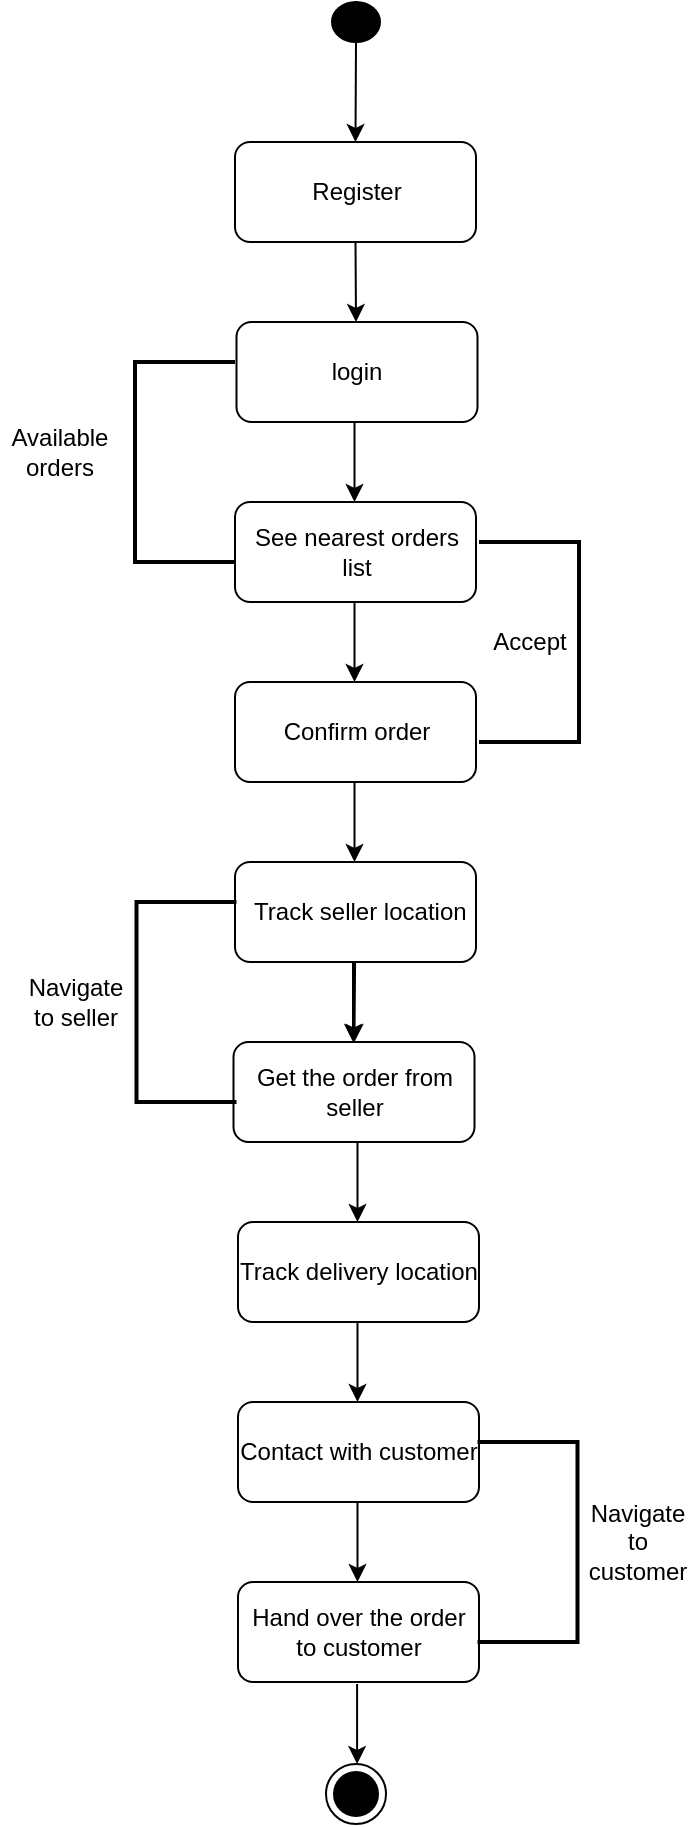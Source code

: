 <mxfile>
    <diagram id="--CNVu8V6znJAF7lpBHV" name="delivery man">
        <mxGraphModel dx="1002" dy="563" grid="1" gridSize="10" guides="1" tooltips="1" connect="1" arrows="1" fold="1" page="1" pageScale="1" pageWidth="850" pageHeight="1100" background="#ffffff" math="0" shadow="0">
            <root>
                <mxCell id="0"/>
                <mxCell id="1" parent="0"/>
                <mxCell id="6deZ3fIJYRyfRD5Ks5jG-1" value="" style="ellipse;fillColor=strokeColor;html=1;" parent="1" vertex="1">
                    <mxGeometry x="386" y="80" width="24" height="20" as="geometry"/>
                </mxCell>
                <mxCell id="6deZ3fIJYRyfRD5Ks5jG-2" value="Register" style="rounded=1;whiteSpace=wrap;html=1;" parent="1" vertex="1">
                    <mxGeometry x="337.5" y="150" width="120.5" height="50" as="geometry"/>
                </mxCell>
                <mxCell id="6deZ3fIJYRyfRD5Ks5jG-3" value="" style="endArrow=classic;html=1;exitX=0.5;exitY=1;exitDx=0;exitDy=0;" parent="1" source="6deZ3fIJYRyfRD5Ks5jG-2" edge="1">
                    <mxGeometry width="50" height="50" relative="1" as="geometry">
                        <mxPoint x="400" y="240" as="sourcePoint"/>
                        <mxPoint x="398" y="240" as="targetPoint"/>
                    </mxGeometry>
                </mxCell>
                <mxCell id="6deZ3fIJYRyfRD5Ks5jG-4" value="" style="endArrow=classic;html=1;exitX=0.5;exitY=1;exitDx=0;exitDy=0;entryX=0.5;entryY=0;entryDx=0;entryDy=0;" parent="1" source="6deZ3fIJYRyfRD5Ks5jG-1" target="6deZ3fIJYRyfRD5Ks5jG-2" edge="1">
                    <mxGeometry width="50" height="50" relative="1" as="geometry">
                        <mxPoint x="400" y="240" as="sourcePoint"/>
                        <mxPoint x="450" y="190" as="targetPoint"/>
                    </mxGeometry>
                </mxCell>
                <mxCell id="6deZ3fIJYRyfRD5Ks5jG-5" value="login" style="rounded=1;whiteSpace=wrap;html=1;" parent="1" vertex="1">
                    <mxGeometry x="338.25" y="240" width="120.5" height="50" as="geometry"/>
                </mxCell>
                <mxCell id="6deZ3fIJYRyfRD5Ks5jG-6" value="" style="endArrow=classic;html=1;exitX=0.5;exitY=1;exitDx=0;exitDy=0;" parent="1" edge="1">
                    <mxGeometry width="50" height="50" relative="1" as="geometry">
                        <mxPoint x="397.25" y="290" as="sourcePoint"/>
                        <mxPoint x="397.25" y="330" as="targetPoint"/>
                    </mxGeometry>
                </mxCell>
                <mxCell id="6deZ3fIJYRyfRD5Ks5jG-7" value="" style="endArrow=classic;html=1;exitX=0.5;exitY=1;exitDx=0;exitDy=0;" parent="1" edge="1">
                    <mxGeometry width="50" height="50" relative="1" as="geometry">
                        <mxPoint x="397.25" y="380" as="sourcePoint"/>
                        <mxPoint x="397.25" y="420" as="targetPoint"/>
                    </mxGeometry>
                </mxCell>
                <mxCell id="6deZ3fIJYRyfRD5Ks5jG-8" value="See nearest orders list" style="rounded=1;whiteSpace=wrap;html=1;" parent="1" vertex="1">
                    <mxGeometry x="337.5" y="330" width="120.5" height="50" as="geometry"/>
                </mxCell>
                <mxCell id="6deZ3fIJYRyfRD5Ks5jG-9" value="Confirm order" style="rounded=1;whiteSpace=wrap;html=1;" parent="1" vertex="1">
                    <mxGeometry x="337.5" y="420" width="120.5" height="50" as="geometry"/>
                </mxCell>
                <mxCell id="6deZ3fIJYRyfRD5Ks5jG-10" value="" style="endArrow=classic;html=1;exitX=0.5;exitY=1;exitDx=0;exitDy=0;" parent="1" edge="1">
                    <mxGeometry width="50" height="50" relative="1" as="geometry">
                        <mxPoint x="397.25" y="470" as="sourcePoint"/>
                        <mxPoint x="397.25" y="510" as="targetPoint"/>
                    </mxGeometry>
                </mxCell>
                <mxCell id="6deZ3fIJYRyfRD5Ks5jG-11" value="" style="edgeStyle=none;html=1;" parent="1" source="6deZ3fIJYRyfRD5Ks5jG-12" target="6deZ3fIJYRyfRD5Ks5jG-14" edge="1">
                    <mxGeometry relative="1" as="geometry"/>
                </mxCell>
                <mxCell id="6deZ3fIJYRyfRD5Ks5jG-12" value="&lt;span style=&quot;color: rgb(0, 0, 0);&quot;&gt;&amp;nbsp;Track seller location&lt;/span&gt;" style="rounded=1;whiteSpace=wrap;html=1;" parent="1" vertex="1">
                    <mxGeometry x="337.5" y="510" width="120.5" height="50" as="geometry"/>
                </mxCell>
                <mxCell id="6deZ3fIJYRyfRD5Ks5jG-13" value="" style="endArrow=classic;html=1;exitX=0.5;exitY=1;exitDx=0;exitDy=0;" parent="1" edge="1">
                    <mxGeometry width="50" height="50" relative="1" as="geometry">
                        <mxPoint x="396.5" y="560" as="sourcePoint"/>
                        <mxPoint x="396.5" y="600" as="targetPoint"/>
                    </mxGeometry>
                </mxCell>
                <mxCell id="6deZ3fIJYRyfRD5Ks5jG-14" value="Get the order from seller" style="rounded=1;whiteSpace=wrap;html=1;" parent="1" vertex="1">
                    <mxGeometry x="336.75" y="600" width="120.5" height="50" as="geometry"/>
                </mxCell>
                <mxCell id="6deZ3fIJYRyfRD5Ks5jG-15" value="" style="endArrow=classic;html=1;exitX=0.5;exitY=1;exitDx=0;exitDy=0;" parent="1" edge="1">
                    <mxGeometry width="50" height="50" relative="1" as="geometry">
                        <mxPoint x="398.75" y="650" as="sourcePoint"/>
                        <mxPoint x="398.75" y="690" as="targetPoint"/>
                    </mxGeometry>
                </mxCell>
                <mxCell id="6deZ3fIJYRyfRD5Ks5jG-16" value="" style="endArrow=classic;html=1;exitX=0.5;exitY=1;exitDx=0;exitDy=0;" parent="1" edge="1">
                    <mxGeometry width="50" height="50" relative="1" as="geometry">
                        <mxPoint x="398.75" y="740" as="sourcePoint"/>
                        <mxPoint x="398.75" y="780" as="targetPoint"/>
                    </mxGeometry>
                </mxCell>
                <mxCell id="6deZ3fIJYRyfRD5Ks5jG-17" value="Track delivery location" style="rounded=1;whiteSpace=wrap;html=1;" parent="1" vertex="1">
                    <mxGeometry x="339" y="690" width="120.5" height="50" as="geometry"/>
                </mxCell>
                <mxCell id="6deZ3fIJYRyfRD5Ks5jG-18" value="Contact with customer" style="rounded=1;whiteSpace=wrap;html=1;" parent="1" vertex="1">
                    <mxGeometry x="339" y="780" width="120.5" height="50" as="geometry"/>
                </mxCell>
                <mxCell id="6deZ3fIJYRyfRD5Ks5jG-19" value="" style="endArrow=classic;html=1;exitX=0.5;exitY=1;exitDx=0;exitDy=0;" parent="1" edge="1">
                    <mxGeometry width="50" height="50" relative="1" as="geometry">
                        <mxPoint x="398.75" y="830" as="sourcePoint"/>
                        <mxPoint x="398.75" y="870" as="targetPoint"/>
                    </mxGeometry>
                </mxCell>
                <mxCell id="6deZ3fIJYRyfRD5Ks5jG-20" value="Hand over the order to customer" style="rounded=1;whiteSpace=wrap;html=1;" parent="1" vertex="1">
                    <mxGeometry x="339" y="870" width="120.5" height="50" as="geometry"/>
                </mxCell>
                <mxCell id="6deZ3fIJYRyfRD5Ks5jG-21" value="" style="endArrow=classic;html=1;exitX=0.5;exitY=1;exitDx=0;exitDy=0;" parent="1" edge="1">
                    <mxGeometry width="50" height="50" relative="1" as="geometry">
                        <mxPoint x="398.54" y="921" as="sourcePoint"/>
                        <mxPoint x="398.54" y="961" as="targetPoint"/>
                    </mxGeometry>
                </mxCell>
                <mxCell id="6deZ3fIJYRyfRD5Ks5jG-22" value="" style="ellipse;html=1;shape=endState;fillColor=strokeColor;" parent="1" vertex="1">
                    <mxGeometry x="383" y="961" width="30" height="30" as="geometry"/>
                </mxCell>
                <mxCell id="6jf6NecJkp56_1jAyYZD-1" value="" style="strokeWidth=2;html=1;shape=mxgraph.flowchart.annotation_1;align=left;pointerEvents=1;" parent="1" vertex="1">
                    <mxGeometry x="288.25" y="530" width="50" height="100" as="geometry"/>
                </mxCell>
                <mxCell id="6jf6NecJkp56_1jAyYZD-2" value="Available orders" style="text;strokeColor=none;align=center;fillColor=none;html=1;verticalAlign=middle;whiteSpace=wrap;rounded=0;" parent="1" vertex="1">
                    <mxGeometry x="220" y="290" width="60" height="30" as="geometry"/>
                </mxCell>
                <mxCell id="6jf6NecJkp56_1jAyYZD-3" value="" style="strokeWidth=2;html=1;shape=mxgraph.flowchart.annotation_1;align=left;pointerEvents=1;rotation=-180;" parent="1" vertex="1">
                    <mxGeometry x="459.5" y="350" width="50" height="100" as="geometry"/>
                </mxCell>
                <mxCell id="6jf6NecJkp56_1jAyYZD-4" value="Accept" style="text;strokeColor=none;align=center;fillColor=none;html=1;verticalAlign=middle;whiteSpace=wrap;rounded=0;" parent="1" vertex="1">
                    <mxGeometry x="454.5" y="385" width="60" height="30" as="geometry"/>
                </mxCell>
                <mxCell id="6jf6NecJkp56_1jAyYZD-5" value="" style="strokeWidth=2;html=1;shape=mxgraph.flowchart.annotation_1;align=left;pointerEvents=1;" parent="1" vertex="1">
                    <mxGeometry x="287.5" y="260" width="50" height="100" as="geometry"/>
                </mxCell>
                <mxCell id="6jf6NecJkp56_1jAyYZD-6" value="Navigate to seller" style="text;strokeColor=none;align=center;fillColor=none;html=1;verticalAlign=middle;whiteSpace=wrap;rounded=0;" parent="1" vertex="1">
                    <mxGeometry x="228.25" y="565" width="60" height="30" as="geometry"/>
                </mxCell>
                <mxCell id="6jf6NecJkp56_1jAyYZD-7" value="" style="strokeWidth=2;html=1;shape=mxgraph.flowchart.annotation_1;align=left;pointerEvents=1;rotation=-180;" parent="1" vertex="1">
                    <mxGeometry x="458.75" y="800" width="50" height="100" as="geometry"/>
                </mxCell>
                <mxCell id="6jf6NecJkp56_1jAyYZD-8" value="Navigate to customer" style="text;strokeColor=none;align=center;fillColor=none;html=1;verticalAlign=middle;whiteSpace=wrap;rounded=0;" parent="1" vertex="1">
                    <mxGeometry x="508.75" y="835" width="60" height="30" as="geometry"/>
                </mxCell>
            </root>
        </mxGraphModel>
    </diagram>
    <diagram id="UDNLhVyGSl6YiMXDiPX3" name="seller">
        <mxGraphModel dx="1002" dy="563" grid="1" gridSize="10" guides="1" tooltips="1" connect="1" arrows="1" fold="1" page="1" pageScale="1" pageWidth="850" pageHeight="1100" background="#FFFFFF" math="0" shadow="0">
            <root>
                <mxCell id="0"/>
                <mxCell id="1" parent="0"/>
                <mxCell id="IFtQdkKB1h_z0gip7j4c-1" value="" style="ellipse;fillColor=strokeColor;html=1;" parent="1" vertex="1">
                    <mxGeometry x="386" y="80" width="24" height="20" as="geometry"/>
                </mxCell>
                <mxCell id="IFtQdkKB1h_z0gip7j4c-2" value="Register" style="rounded=1;whiteSpace=wrap;html=1;" parent="1" vertex="1">
                    <mxGeometry x="337.5" y="150" width="120.5" height="50" as="geometry"/>
                </mxCell>
                <mxCell id="IFtQdkKB1h_z0gip7j4c-3" value="" style="endArrow=classic;html=1;exitX=0.5;exitY=1;exitDx=0;exitDy=0;" parent="1" source="IFtQdkKB1h_z0gip7j4c-2" edge="1">
                    <mxGeometry width="50" height="50" relative="1" as="geometry">
                        <mxPoint x="400" y="240" as="sourcePoint"/>
                        <mxPoint x="398" y="240" as="targetPoint"/>
                    </mxGeometry>
                </mxCell>
                <mxCell id="IFtQdkKB1h_z0gip7j4c-4" value="" style="endArrow=classic;html=1;exitX=0.5;exitY=1;exitDx=0;exitDy=0;entryX=0.5;entryY=0;entryDx=0;entryDy=0;" parent="1" source="IFtQdkKB1h_z0gip7j4c-1" target="IFtQdkKB1h_z0gip7j4c-2" edge="1">
                    <mxGeometry width="50" height="50" relative="1" as="geometry">
                        <mxPoint x="400" y="240" as="sourcePoint"/>
                        <mxPoint x="450" y="190" as="targetPoint"/>
                    </mxGeometry>
                </mxCell>
                <mxCell id="IFtQdkKB1h_z0gip7j4c-5" value="login" style="rounded=1;whiteSpace=wrap;html=1;" parent="1" vertex="1">
                    <mxGeometry x="338.25" y="240" width="120.5" height="50" as="geometry"/>
                </mxCell>
                <mxCell id="IFtQdkKB1h_z0gip7j4c-6" value="" style="endArrow=classic;html=1;exitX=0.5;exitY=1;exitDx=0;exitDy=0;" parent="1" edge="1">
                    <mxGeometry width="50" height="50" relative="1" as="geometry">
                        <mxPoint x="397.25" y="290" as="sourcePoint"/>
                        <mxPoint x="397.25" y="330" as="targetPoint"/>
                    </mxGeometry>
                </mxCell>
                <mxCell id="IFtQdkKB1h_z0gip7j4c-7" value="" style="endArrow=classic;html=1;exitX=0.5;exitY=1;exitDx=0;exitDy=0;" parent="1" edge="1">
                    <mxGeometry width="50" height="50" relative="1" as="geometry">
                        <mxPoint x="397.25" y="380" as="sourcePoint"/>
                        <mxPoint x="397.25" y="420" as="targetPoint"/>
                    </mxGeometry>
                </mxCell>
                <mxCell id="IFtQdkKB1h_z0gip7j4c-8" value="Add Account Details" style="rounded=1;whiteSpace=wrap;html=1;" parent="1" vertex="1">
                    <mxGeometry x="337.5" y="330" width="120.5" height="50" as="geometry"/>
                </mxCell>
                <mxCell id="IFtQdkKB1h_z0gip7j4c-9" value="Food Listing" style="rounded=1;whiteSpace=wrap;html=1;" parent="1" vertex="1">
                    <mxGeometry x="337.5" y="420" width="120.5" height="50" as="geometry"/>
                </mxCell>
                <mxCell id="IFtQdkKB1h_z0gip7j4c-10" value="" style="endArrow=classic;html=1;exitX=0.5;exitY=1;exitDx=0;exitDy=0;" parent="1" edge="1">
                    <mxGeometry width="50" height="50" relative="1" as="geometry">
                        <mxPoint x="397.25" y="470" as="sourcePoint"/>
                        <mxPoint x="397.25" y="510" as="targetPoint"/>
                    </mxGeometry>
                </mxCell>
                <mxCell id="IFtQdkKB1h_z0gip7j4c-11" value="" style="edgeStyle=none;html=1;" parent="1" source="IFtQdkKB1h_z0gip7j4c-12" target="IFtQdkKB1h_z0gip7j4c-14" edge="1">
                    <mxGeometry relative="1" as="geometry"/>
                </mxCell>
                <mxCell id="IFtQdkKB1h_z0gip7j4c-12" value="Receive orders" style="rounded=1;whiteSpace=wrap;html=1;" parent="1" vertex="1">
                    <mxGeometry x="337.5" y="510" width="120.5" height="50" as="geometry"/>
                </mxCell>
                <mxCell id="IFtQdkKB1h_z0gip7j4c-13" value="" style="endArrow=classic;html=1;exitX=0.5;exitY=1;exitDx=0;exitDy=0;" parent="1" edge="1">
                    <mxGeometry width="50" height="50" relative="1" as="geometry">
                        <mxPoint x="396.5" y="560" as="sourcePoint"/>
                        <mxPoint x="396.5" y="600" as="targetPoint"/>
                    </mxGeometry>
                </mxCell>
                <mxCell id="IFtQdkKB1h_z0gip7j4c-14" value="check availability" style="rounded=1;whiteSpace=wrap;html=1;" parent="1" vertex="1">
                    <mxGeometry x="336.75" y="600" width="120.5" height="50" as="geometry"/>
                </mxCell>
                <mxCell id="IFtQdkKB1h_z0gip7j4c-24" value="" style="endArrow=classic;html=1;exitX=0.5;exitY=1;exitDx=0;exitDy=0;" parent="1" edge="1">
                    <mxGeometry width="50" height="50" relative="1" as="geometry">
                        <mxPoint x="398.75" y="650" as="sourcePoint"/>
                        <mxPoint x="398.75" y="690" as="targetPoint"/>
                    </mxGeometry>
                </mxCell>
                <mxCell id="IFtQdkKB1h_z0gip7j4c-25" value="" style="endArrow=classic;html=1;exitX=0.5;exitY=1;exitDx=0;exitDy=0;" parent="1" edge="1">
                    <mxGeometry width="50" height="50" relative="1" as="geometry">
                        <mxPoint x="398.75" y="740" as="sourcePoint"/>
                        <mxPoint x="398.75" y="780" as="targetPoint"/>
                    </mxGeometry>
                </mxCell>
                <mxCell id="IFtQdkKB1h_z0gip7j4c-26" value="manage the orders" style="rounded=1;whiteSpace=wrap;html=1;" parent="1" vertex="1">
                    <mxGeometry x="339" y="690" width="120.5" height="50" as="geometry"/>
                </mxCell>
                <mxCell id="IFtQdkKB1h_z0gip7j4c-27" value="contact with delivery man" style="rounded=1;whiteSpace=wrap;html=1;" parent="1" vertex="1">
                    <mxGeometry x="339" y="780" width="120.5" height="50" as="geometry"/>
                </mxCell>
                <mxCell id="IFtQdkKB1h_z0gip7j4c-28" value="" style="endArrow=classic;html=1;exitX=0.5;exitY=1;exitDx=0;exitDy=0;" parent="1" edge="1">
                    <mxGeometry width="50" height="50" relative="1" as="geometry">
                        <mxPoint x="398.75" y="830" as="sourcePoint"/>
                        <mxPoint x="398.75" y="870" as="targetPoint"/>
                    </mxGeometry>
                </mxCell>
                <mxCell id="IFtQdkKB1h_z0gip7j4c-29" value="hand over the orders to delivery man" style="rounded=1;whiteSpace=wrap;html=1;" parent="1" vertex="1">
                    <mxGeometry x="339" y="870" width="120.5" height="50" as="geometry"/>
                </mxCell>
                <mxCell id="IFtQdkKB1h_z0gip7j4c-34" value="" style="endArrow=classic;html=1;exitX=0.5;exitY=1;exitDx=0;exitDy=0;" parent="1" edge="1">
                    <mxGeometry width="50" height="50" relative="1" as="geometry">
                        <mxPoint x="398.54" y="921" as="sourcePoint"/>
                        <mxPoint x="398.54" y="961" as="targetPoint"/>
                    </mxGeometry>
                </mxCell>
                <mxCell id="IFtQdkKB1h_z0gip7j4c-35" value="" style="ellipse;html=1;shape=endState;fillColor=strokeColor;" parent="1" vertex="1">
                    <mxGeometry x="383" y="961" width="30" height="30" as="geometry"/>
                </mxCell>
                <mxCell id="rYMLBhuFpB5HTH4mySom-1" value="" style="strokeWidth=2;html=1;shape=mxgraph.flowchart.annotation_1;align=left;pointerEvents=1;rotation=-180;" parent="1" vertex="1">
                    <mxGeometry x="459.5" y="260" width="50" height="100" as="geometry"/>
                </mxCell>
                <mxCell id="rYMLBhuFpB5HTH4mySom-2" value="add bank or account info&amp;nbsp;" style="text;strokeColor=none;align=center;fillColor=none;html=1;verticalAlign=middle;whiteSpace=wrap;rounded=0;" parent="1" vertex="1">
                    <mxGeometry x="490" y="297.5" width="64" height="25" as="geometry"/>
                </mxCell>
                <mxCell id="rYMLBhuFpB5HTH4mySom-3" value="" style="strokeWidth=2;html=1;shape=mxgraph.flowchart.annotation_1;align=left;pointerEvents=1;rotation=-180;" parent="1" vertex="1">
                    <mxGeometry x="457.25" y="450" width="50" height="90" as="geometry"/>
                </mxCell>
                <mxCell id="rYMLBhuFpB5HTH4mySom-4" value="wait for orders" style="text;strokeColor=none;align=center;fillColor=none;html=1;verticalAlign=middle;whiteSpace=wrap;rounded=0;" parent="1" vertex="1">
                    <mxGeometry x="480" y="480" width="60" height="30" as="geometry"/>
                </mxCell>
                <mxCell id="rYMLBhuFpB5HTH4mySom-5" value="" style="strokeWidth=2;html=1;shape=mxgraph.flowchart.annotation_1;align=left;pointerEvents=1;rotation=0;" parent="1" vertex="1">
                    <mxGeometry x="286.75" y="610" width="50" height="30" as="geometry"/>
                </mxCell>
                <mxCell id="rYMLBhuFpB5HTH4mySom-6" value="accept / reject" style="text;strokeColor=none;align=center;fillColor=none;html=1;verticalAlign=middle;whiteSpace=wrap;rounded=0;" parent="1" vertex="1">
                    <mxGeometry x="220" y="610" width="60" height="30" as="geometry"/>
                </mxCell>
            </root>
        </mxGraphModel>
    </diagram>
    <diagram id="ozHWxUXEXkE95ZNMglw3" name="users">
        <mxGraphModel dx="1002" dy="563" grid="1" gridSize="10" guides="1" tooltips="1" connect="1" arrows="1" fold="1" page="1" pageScale="1" pageWidth="850" pageHeight="1100" background="#ffffff" math="0" shadow="0">
            <root>
                <mxCell id="0"/>
                <mxCell id="1" parent="0"/>
                <mxCell id="2" value="" style="ellipse;fillColor=strokeColor;html=1;" parent="1" vertex="1">
                    <mxGeometry x="386" y="80" width="24" height="20" as="geometry"/>
                </mxCell>
                <mxCell id="4" value="Register" style="rounded=1;whiteSpace=wrap;html=1;" parent="1" vertex="1">
                    <mxGeometry x="337.5" y="150" width="120.5" height="50" as="geometry"/>
                </mxCell>
                <mxCell id="6" value="" style="endArrow=classic;html=1;exitX=0.5;exitY=1;exitDx=0;exitDy=0;" parent="1" source="4" edge="1">
                    <mxGeometry width="50" height="50" relative="1" as="geometry">
                        <mxPoint x="400" y="240" as="sourcePoint"/>
                        <mxPoint x="398" y="240" as="targetPoint"/>
                    </mxGeometry>
                </mxCell>
                <mxCell id="7" value="" style="endArrow=classic;html=1;exitX=0.5;exitY=1;exitDx=0;exitDy=0;entryX=0.5;entryY=0;entryDx=0;entryDy=0;" parent="1" source="2" target="4" edge="1">
                    <mxGeometry width="50" height="50" relative="1" as="geometry">
                        <mxPoint x="400" y="240" as="sourcePoint"/>
                        <mxPoint x="450" y="190" as="targetPoint"/>
                    </mxGeometry>
                </mxCell>
                <mxCell id="8" value="login" style="rounded=1;whiteSpace=wrap;html=1;" parent="1" vertex="1">
                    <mxGeometry x="338.25" y="240" width="120.5" height="50" as="geometry"/>
                </mxCell>
                <mxCell id="12" value="" style="endArrow=classic;html=1;exitX=0.5;exitY=1;exitDx=0;exitDy=0;" parent="1" edge="1">
                    <mxGeometry width="50" height="50" relative="1" as="geometry">
                        <mxPoint x="397.25" y="290" as="sourcePoint"/>
                        <mxPoint x="397.25" y="330" as="targetPoint"/>
                    </mxGeometry>
                </mxCell>
                <mxCell id="13" value="" style="endArrow=classic;html=1;exitX=0.5;exitY=1;exitDx=0;exitDy=0;" parent="1" edge="1">
                    <mxGeometry width="50" height="50" relative="1" as="geometry">
                        <mxPoint x="397.25" y="380" as="sourcePoint"/>
                        <mxPoint x="397.25" y="420" as="targetPoint"/>
                    </mxGeometry>
                </mxCell>
                <mxCell id="14" value="searching shops&lt;div&gt;and&lt;/div&gt;&lt;div&gt;restaurents&lt;/div&gt;" style="rounded=1;whiteSpace=wrap;html=1;" parent="1" vertex="1">
                    <mxGeometry x="337.5" y="330" width="120.5" height="50" as="geometry"/>
                </mxCell>
                <mxCell id="15" value="View the food list" style="rounded=1;whiteSpace=wrap;html=1;" parent="1" vertex="1">
                    <mxGeometry x="337.5" y="420" width="120.5" height="50" as="geometry"/>
                </mxCell>
                <mxCell id="16" value="" style="endArrow=classic;html=1;exitX=0.5;exitY=1;exitDx=0;exitDy=0;" parent="1" edge="1">
                    <mxGeometry width="50" height="50" relative="1" as="geometry">
                        <mxPoint x="397.25" y="470" as="sourcePoint"/>
                        <mxPoint x="397.25" y="510" as="targetPoint"/>
                    </mxGeometry>
                </mxCell>
                <mxCell id="54" value="" style="edgeStyle=none;html=1;" parent="1" source="17" target="20" edge="1">
                    <mxGeometry relative="1" as="geometry"/>
                </mxCell>
                <mxCell id="17" value="food selected" style="rounded=1;whiteSpace=wrap;html=1;" parent="1" vertex="1">
                    <mxGeometry x="337.5" y="510" width="120.5" height="50" as="geometry"/>
                </mxCell>
                <mxCell id="18" value="" style="endArrow=classic;html=1;exitX=0.5;exitY=1;exitDx=0;exitDy=0;" parent="1" edge="1">
                    <mxGeometry width="50" height="50" relative="1" as="geometry">
                        <mxPoint x="396.5" y="560" as="sourcePoint"/>
                        <mxPoint x="396.5" y="600" as="targetPoint"/>
                    </mxGeometry>
                </mxCell>
                <mxCell id="20" value="added to the cart" style="rounded=1;whiteSpace=wrap;html=1;" parent="1" vertex="1">
                    <mxGeometry x="336.75" y="600" width="120.5" height="50" as="geometry"/>
                </mxCell>
                <mxCell id="31" value="payment" style="swimlane;fontStyle=1;align=center;verticalAlign=middle;childLayout=stackLayout;horizontal=1;startSize=29;horizontalStack=0;resizeParent=1;resizeParentMax=0;resizeLast=0;collapsible=0;marginBottom=0;html=1;whiteSpace=wrap;" parent="1" vertex="1">
                    <mxGeometry x="235" y="720" width="140" height="54" as="geometry"/>
                </mxCell>
                <mxCell id="33" value="&amp;nbsp; &amp;nbsp; &amp;nbsp; &amp;nbsp; &amp;nbsp; &amp;nbsp; &amp;nbsp; &amp;nbsp;card" style="text;html=1;strokeColor=none;fillColor=none;align=left;verticalAlign=middle;spacingLeft=4;spacingRight=4;overflow=hidden;rotatable=0;points=[[0,0.5],[1,0.5]];portConstraint=eastwest;whiteSpace=wrap;" parent="31" vertex="1">
                    <mxGeometry y="29" width="140" height="25" as="geometry"/>
                </mxCell>
                <mxCell id="36" value="" style="edgeStyle=elbowEdgeStyle;elbow=vertical;endArrow=classic;html=1;curved=0;rounded=0;endSize=8;startSize=8;" parent="1" edge="1">
                    <mxGeometry width="50" height="50" relative="1" as="geometry">
                        <mxPoint x="400" y="650" as="sourcePoint"/>
                        <mxPoint x="348.5" y="720" as="targetPoint"/>
                    </mxGeometry>
                </mxCell>
                <mxCell id="37" value="" style="edgeStyle=elbowEdgeStyle;elbow=vertical;endArrow=classic;html=1;curved=0;rounded=0;endSize=8;startSize=8;exitX=0.5;exitY=1;exitDx=0;exitDy=0;" parent="1" source="20" edge="1">
                    <mxGeometry width="50" height="50" relative="1" as="geometry">
                        <mxPoint x="398.5" y="670" as="sourcePoint"/>
                        <mxPoint x="448.5" y="720" as="targetPoint"/>
                    </mxGeometry>
                </mxCell>
                <mxCell id="38" value="payment" style="swimlane;fontStyle=1;align=center;verticalAlign=middle;childLayout=stackLayout;horizontal=1;startSize=29;horizontalStack=0;resizeParent=1;resizeParentMax=0;resizeLast=0;collapsible=0;marginBottom=0;html=1;whiteSpace=wrap;" parent="1" vertex="1">
                    <mxGeometry x="400" y="720" width="140" height="54" as="geometry"/>
                </mxCell>
                <mxCell id="40" value="&amp;nbsp; &amp;nbsp; &amp;nbsp; &amp;nbsp; &amp;nbsp; &amp;nbsp; &amp;nbsp; &amp;nbsp; cash" style="text;html=1;strokeColor=none;fillColor=none;align=left;verticalAlign=middle;spacingLeft=4;spacingRight=4;overflow=hidden;rotatable=0;points=[[0,0.5],[1,0.5]];portConstraint=eastwest;whiteSpace=wrap;" parent="38" vertex="1">
                    <mxGeometry y="29" width="140" height="25" as="geometry"/>
                </mxCell>
                <mxCell id="41" value="" style="edgeStyle=elbowEdgeStyle;elbow=vertical;endArrow=classic;html=1;curved=0;rounded=0;endSize=8;startSize=8;entryX=0.5;entryY=0;entryDx=0;entryDy=0;" parent="1" edge="1">
                    <mxGeometry width="50" height="50" relative="1" as="geometry">
                        <mxPoint x="490.5" y="773" as="sourcePoint"/>
                        <mxPoint x="399.0" y="840" as="targetPoint"/>
                        <Array as="points">
                            <mxPoint x="452" y="800"/>
                        </Array>
                    </mxGeometry>
                </mxCell>
                <mxCell id="42" value="" style="edgeStyle=elbowEdgeStyle;elbow=vertical;endArrow=classic;html=1;curved=0;rounded=0;endSize=8;startSize=8;entryX=0.5;entryY=0;entryDx=0;entryDy=0;" parent="1" edge="1">
                    <mxGeometry width="50" height="50" relative="1" as="geometry">
                        <mxPoint x="304" y="774" as="sourcePoint"/>
                        <mxPoint x="399.0" y="840" as="targetPoint"/>
                        <Array as="points">
                            <mxPoint x="347" y="800"/>
                        </Array>
                    </mxGeometry>
                </mxCell>
                <mxCell id="44" value="Order placed" style="rounded=1;whiteSpace=wrap;html=1;" parent="1" vertex="1">
                    <mxGeometry x="336.75" y="840" width="120.5" height="50" as="geometry"/>
                </mxCell>
                <mxCell id="45" value="" style="endArrow=classic;html=1;exitX=0.5;exitY=1;exitDx=0;exitDy=0;" parent="1" edge="1">
                    <mxGeometry width="50" height="50" relative="1" as="geometry">
                        <mxPoint x="396.5" y="890" as="sourcePoint"/>
                        <mxPoint x="396.5" y="930" as="targetPoint"/>
                    </mxGeometry>
                </mxCell>
                <mxCell id="46" value="" style="endArrow=classic;html=1;exitX=0.5;exitY=1;exitDx=0;exitDy=0;" parent="1" edge="1">
                    <mxGeometry width="50" height="50" relative="1" as="geometry">
                        <mxPoint x="396.5" y="980" as="sourcePoint"/>
                        <mxPoint x="396.5" y="1020" as="targetPoint"/>
                    </mxGeometry>
                </mxCell>
                <mxCell id="47" value="Checking availability for food and delivery man" style="rounded=1;whiteSpace=wrap;html=1;" parent="1" vertex="1">
                    <mxGeometry x="336.75" y="930" width="120.5" height="50" as="geometry"/>
                </mxCell>
                <mxCell id="48" value="contact with delivery man" style="rounded=1;whiteSpace=wrap;html=1;" parent="1" vertex="1">
                    <mxGeometry x="336.75" y="1020" width="120.5" height="50" as="geometry"/>
                </mxCell>
                <mxCell id="49" value="" style="endArrow=classic;html=1;exitX=0.5;exitY=1;exitDx=0;exitDy=0;" parent="1" edge="1">
                    <mxGeometry width="50" height="50" relative="1" as="geometry">
                        <mxPoint x="396.5" y="1070" as="sourcePoint"/>
                        <mxPoint x="396.5" y="1110" as="targetPoint"/>
                    </mxGeometry>
                </mxCell>
                <mxCell id="50" value="Tracking order" style="rounded=1;whiteSpace=wrap;html=1;" parent="1" vertex="1">
                    <mxGeometry x="336.75" y="1110" width="120.5" height="50" as="geometry"/>
                </mxCell>
                <mxCell id="51" value="" style="endArrow=classic;html=1;exitX=0.5;exitY=1;exitDx=0;exitDy=0;" parent="1" edge="1">
                    <mxGeometry width="50" height="50" relative="1" as="geometry">
                        <mxPoint x="395.75" y="1160" as="sourcePoint"/>
                        <mxPoint x="395.75" y="1200" as="targetPoint"/>
                    </mxGeometry>
                </mxCell>
                <mxCell id="53" value="order received" style="rounded=1;whiteSpace=wrap;html=1;" parent="1" vertex="1">
                    <mxGeometry x="336" y="1200" width="120.5" height="50" as="geometry"/>
                </mxCell>
                <mxCell id="56" value="" style="endArrow=classic;html=1;exitX=0.5;exitY=1;exitDx=0;exitDy=0;" parent="1" edge="1">
                    <mxGeometry width="50" height="50" relative="1" as="geometry">
                        <mxPoint x="395.75" y="1250" as="sourcePoint"/>
                        <mxPoint x="395.75" y="1290" as="targetPoint"/>
                    </mxGeometry>
                </mxCell>
                <mxCell id="57" value="rate for delivery" style="rounded=1;whiteSpace=wrap;html=1;" parent="1" vertex="1">
                    <mxGeometry x="336" y="1290" width="120.5" height="50" as="geometry"/>
                </mxCell>
                <mxCell id="59" value="" style="endArrow=classic;html=1;exitX=0.5;exitY=1;exitDx=0;exitDy=0;" parent="1" edge="1">
                    <mxGeometry width="50" height="50" relative="1" as="geometry">
                        <mxPoint x="396.29" y="1340" as="sourcePoint"/>
                        <mxPoint x="396.29" y="1380" as="targetPoint"/>
                    </mxGeometry>
                </mxCell>
                <mxCell id="60" value="" style="ellipse;html=1;shape=endState;fillColor=strokeColor;" parent="1" vertex="1">
                    <mxGeometry x="380.75" y="1380" width="30" height="30" as="geometry"/>
                </mxCell>
                <mxCell id="plw3r-Cl7YUKeKT7h9tr-60" value="" style="strokeWidth=2;html=1;shape=mxgraph.flowchart.annotation_1;align=left;pointerEvents=1;rotation=-180;" parent="1" vertex="1">
                    <mxGeometry x="458.75" y="440" width="50" height="100" as="geometry"/>
                </mxCell>
                <mxCell id="plw3r-Cl7YUKeKT7h9tr-63" value="select the food and quantity by customer" style="text;strokeColor=none;align=center;fillColor=none;html=1;verticalAlign=middle;whiteSpace=wrap;rounded=0;" parent="1" vertex="1">
                    <mxGeometry x="470" y="470" width="110" height="40" as="geometry"/>
                </mxCell>
                <mxCell id="plw3r-Cl7YUKeKT7h9tr-64" value="" style="strokeWidth=2;html=1;shape=mxgraph.flowchart.annotation_1;align=left;pointerEvents=1;rotation=-180;" parent="1" vertex="1">
                    <mxGeometry x="458.75" y="610" width="50" height="30" as="geometry"/>
                </mxCell>
                <mxCell id="plw3r-Cl7YUKeKT7h9tr-65" value="card updated" style="text;strokeColor=none;align=center;fillColor=none;html=1;verticalAlign=middle;whiteSpace=wrap;rounded=0;" parent="1" vertex="1">
                    <mxGeometry x="508.75" y="610" width="60" height="30" as="geometry"/>
                </mxCell>
                <mxCell id="plw3r-Cl7YUKeKT7h9tr-66" value="" style="strokeWidth=2;html=1;shape=mxgraph.flowchart.annotation_1;align=left;pointerEvents=1;rotation=-180;" parent="1" vertex="1">
                    <mxGeometry x="456.5" y="1050" width="50" height="180" as="geometry"/>
                </mxCell>
                <mxCell id="plw3r-Cl7YUKeKT7h9tr-67" value="get the order from delivery man" style="text;strokeColor=none;align=center;fillColor=none;html=1;verticalAlign=middle;whiteSpace=wrap;rounded=0;" parent="1" vertex="1">
                    <mxGeometry x="480" y="1115" width="80" height="40" as="geometry"/>
                </mxCell>
            </root>
        </mxGraphModel>
    </diagram>
</mxfile>